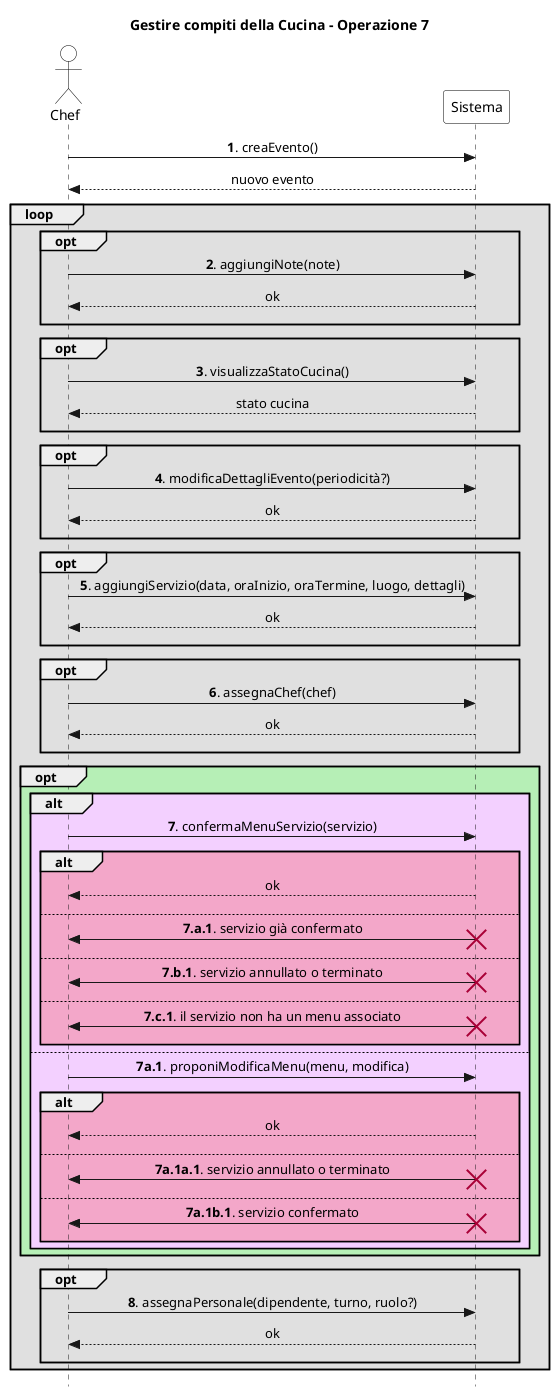 @startuml
skinparam Style strictuml
skinparam SequenceMessageAlign center

skinparam sequence {
    ActorBorderColor Black
    ActorBackgroundColor White
    ParticipantBorderColor Black
    ParticipantBackgroundColor White
}

actor Chef
participant Sistema

title Gestire compiti della Cucina - Operazione 7

Chef -> Sistema: **1**. creaEvento()
return nuovo evento

loop #e0e0e0
    opt #e0e0e0
        Chef -> Sistema: **2**. aggiungiNote(note)
        return ok
        ||10||
    end

    opt #e0e0e0
        Chef -> Sistema: **3**. visualizzaStatoCucina()
        return stato cucina
        ||10||
    end

    opt #e0e0e0
        Chef -> Sistema: **4**. modificaDettagliEvento(periodicità?)
        return ok
        ||10||
    end

    opt #e0e0e0
        Chef -> Sistema: **5**. aggiungiServizio(data, oraInizio, oraTermine, luogo, dettagli)
        return ok
        ||10||
    end

    opt #e0e0e0
        Chef -> Sistema: **6**. assegnaChef(chef)
        return ok
        ||10||
    end

    opt #b6efb6
        alt #f3d0ff
            Chef -> Sistema: **7**. confermaMenuServizio(servizio)
            alt #f3a7c9
                return ok
                ||10||
            else
                Chef <- Sistema: **7.a.1**. servizio già confermato
                destroy Sistema
                ||10||
            else
                Chef <- Sistema: **7.b.1**. servizio annullato o terminato
                destroy Sistema
                ||10||
            else
                Chef <- Sistema: **7.c.1**. il servizio non ha un menu associato
                destroy Sistema
                ||10||
            end
        else
            Chef -> Sistema: **7a.1**. proponiModificaMenu(menu, modifica)
            alt #f3a7c9
                return ok
                ||10||
            else
                Chef <- Sistema: **7a.1a.1**. servizio annullato o terminato
                destroy Sistema
                ||10||
            else
                Chef <- Sistema: **7a.1b.1**. servizio confermato
                destroy Sistema
                ||10||
            end
        end
    end

    opt #e0e0e0
        Chef -> Sistema: **8**. assegnaPersonale(dipendente, turno, ruolo?)
        return ok
        ||10||
    end
end
@enduml